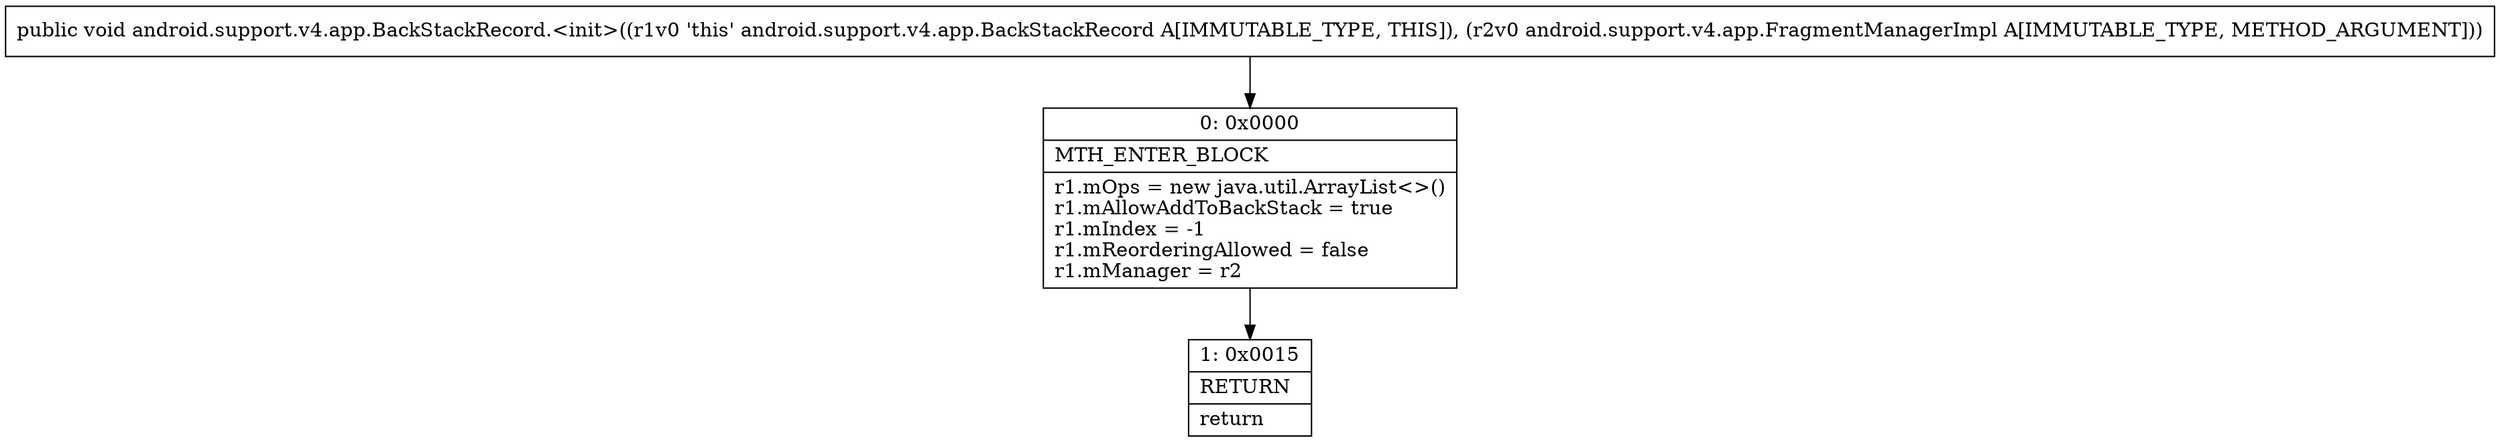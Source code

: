 digraph "CFG forandroid.support.v4.app.BackStackRecord.\<init\>(Landroid\/support\/v4\/app\/FragmentManagerImpl;)V" {
Node_0 [shape=record,label="{0\:\ 0x0000|MTH_ENTER_BLOCK\l|r1.mOps = new java.util.ArrayList\<\>()\lr1.mAllowAddToBackStack = true\lr1.mIndex = \-1\lr1.mReorderingAllowed = false\lr1.mManager = r2\l}"];
Node_1 [shape=record,label="{1\:\ 0x0015|RETURN\l|return\l}"];
MethodNode[shape=record,label="{public void android.support.v4.app.BackStackRecord.\<init\>((r1v0 'this' android.support.v4.app.BackStackRecord A[IMMUTABLE_TYPE, THIS]), (r2v0 android.support.v4.app.FragmentManagerImpl A[IMMUTABLE_TYPE, METHOD_ARGUMENT])) }"];
MethodNode -> Node_0;
Node_0 -> Node_1;
}

